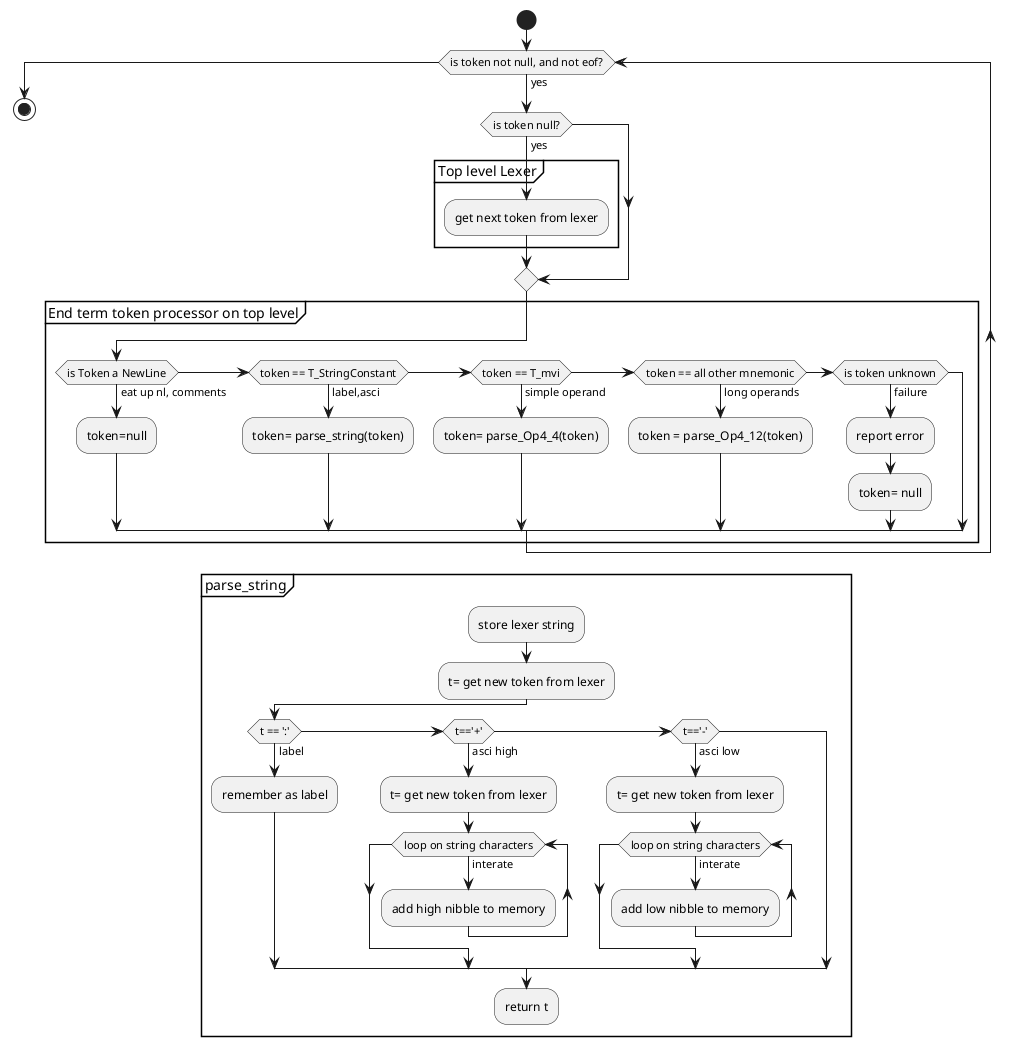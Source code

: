 @startuml
start
  while (is token not null, and not eof?)
   ->yes;
   if (is token null?) then (yes)

partition "Top level Lexer" {
    :get next token from lexer;
}
   endif;
partition "End term token processor on top level" {
    if (is Token a NewLine) then (eat up nl, comments)
     :token=null;
    elseif (token == T_StringConstant) then (label,asci)
        :token= parse_string(token);
    elseif (token == T_mvi) then (simple operand)
        :token= parse_Op4_4(token);
    elseif (token == all other mnemonic) then (long operands)
        :token = parse_Op4_12(token);
    elseif (is token unknown) then (failure)
        :report error;
        :token= null;
    endif;
}
  endwhile
stop
partition "parse_string" {
 :store lexer string;
 :t= get new token from lexer;
 if (t == ':') then (label)
   :remember as label;
 elseif (t=='+') then (asci high)
  :t= get new token from lexer;
  while (loop on string characters)
    ->interate;
    :add high nibble to memory;
  endwhile
 elseif (t=='-') then (asci low)
  :t= get new token from lexer;
  while (loop on string characters)
    ->interate;
    :add low nibble to memory;
  endwhile
 endif

 :return t;
}
@enduml
